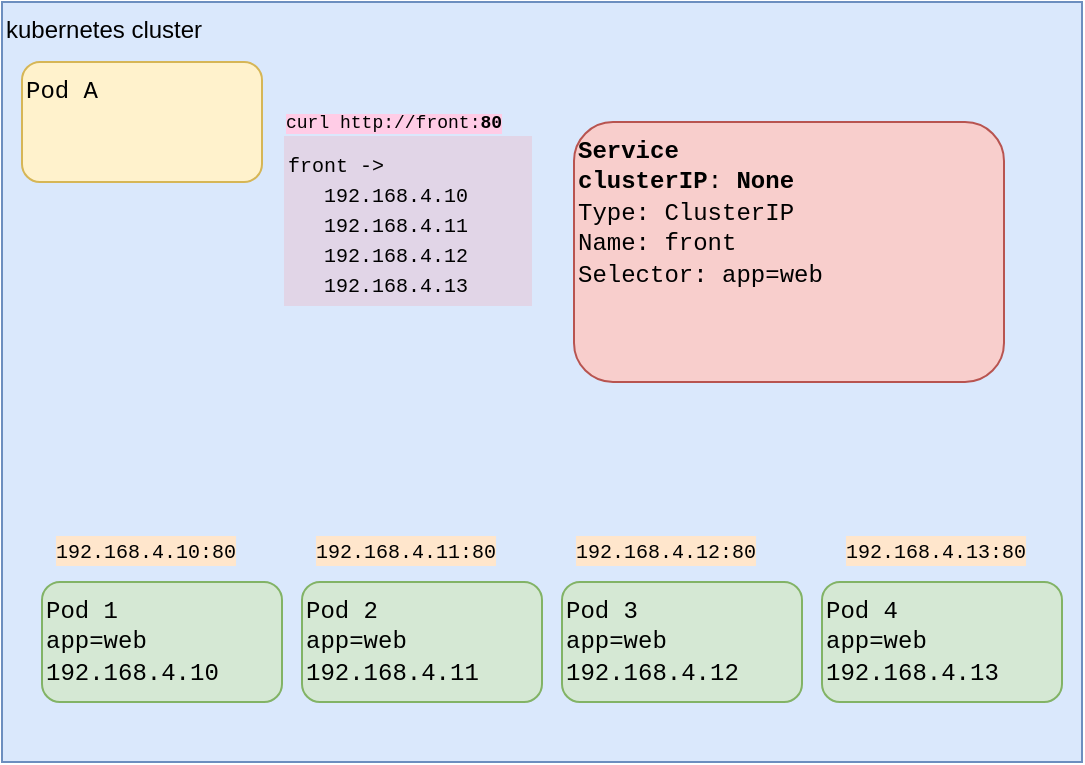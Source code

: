 <mxfile>
    <diagram id="-Y4o4wuvshwQIzuEaOJt" name="Page-1">
        <mxGraphModel dx="715" dy="439" grid="1" gridSize="10" guides="1" tooltips="1" connect="1" arrows="1" fold="1" page="1" pageScale="1" pageWidth="827" pageHeight="1169" math="0" shadow="0">
            <root>
                <mxCell id="0"/>
                <mxCell id="1" parent="0"/>
                <mxCell id="t0vAwRHH_Trr7EYfrA9h-9" value="kubernetes cluster" style="rounded=0;whiteSpace=wrap;html=1;fillColor=#dae8fc;strokeColor=#6c8ebf;align=left;verticalAlign=top;" parent="1" vertex="1">
                    <mxGeometry x="20" y="210" width="540" height="380" as="geometry"/>
                </mxCell>
                <mxCell id="3" value="&lt;font face=&quot;Courier New&quot;&gt;Pod A&lt;/font&gt;" style="rounded=1;whiteSpace=wrap;html=1;fillColor=#fff2cc;strokeColor=#d6b656;align=left;verticalAlign=top;" parent="1" vertex="1">
                    <mxGeometry x="30" y="240" width="120" height="60" as="geometry"/>
                </mxCell>
                <mxCell id="4" value="&lt;font face=&quot;Courier New&quot;&gt;&lt;b&gt;Service&lt;br&gt;clusterIP&lt;/b&gt;: &lt;b&gt;None&lt;/b&gt;&lt;br&gt;Type: ClusterIP&lt;br&gt;Name: front&lt;br&gt;Selector: app=web&lt;/font&gt;" style="rounded=1;whiteSpace=wrap;html=1;fillColor=#f8cecc;strokeColor=#b85450;align=left;verticalAlign=top;" parent="1" vertex="1">
                    <mxGeometry x="306" y="270" width="215" height="130" as="geometry"/>
                </mxCell>
                <mxCell id="5" value="&lt;font face=&quot;Courier New&quot;&gt;Pod 1&lt;br&gt;app=web&lt;br&gt;192.168.4.10&lt;br&gt;&lt;/font&gt;" style="rounded=1;whiteSpace=wrap;html=1;fillColor=#d5e8d4;strokeColor=#82b366;align=left;verticalAlign=top;" parent="1" vertex="1">
                    <mxGeometry x="40" y="500" width="120" height="60" as="geometry"/>
                </mxCell>
                <mxCell id="6" value="&lt;font face=&quot;Courier New&quot;&gt;Pod 2&lt;br&gt;&lt;/font&gt;&lt;span style=&quot;font-family: &amp;#34;courier new&amp;#34;&quot;&gt;app=web&lt;/span&gt;&lt;br style=&quot;font-family: &amp;#34;courier new&amp;#34;&quot;&gt;&lt;span style=&quot;font-family: &amp;#34;courier new&amp;#34;&quot;&gt;192.168.4.11&lt;/span&gt;&lt;font face=&quot;Courier New&quot;&gt;&lt;br&gt;&lt;/font&gt;" style="rounded=1;whiteSpace=wrap;html=1;fillColor=#d5e8d4;strokeColor=#82b366;align=left;verticalAlign=top;" parent="1" vertex="1">
                    <mxGeometry x="170" y="500" width="120" height="60" as="geometry"/>
                </mxCell>
                <mxCell id="7" value="&lt;font face=&quot;Courier New&quot;&gt;Pod 3&lt;br&gt;&lt;/font&gt;&lt;span style=&quot;font-family: &amp;#34;courier new&amp;#34;&quot;&gt;app=web&lt;/span&gt;&lt;br style=&quot;font-family: &amp;#34;courier new&amp;#34;&quot;&gt;&lt;span style=&quot;font-family: &amp;#34;courier new&amp;#34;&quot;&gt;192.168.4.12&lt;/span&gt;&lt;font face=&quot;Courier New&quot;&gt;&lt;br&gt;&lt;/font&gt;" style="rounded=1;whiteSpace=wrap;html=1;fillColor=#d5e8d4;strokeColor=#82b366;align=left;verticalAlign=top;" parent="1" vertex="1">
                    <mxGeometry x="300" y="500" width="120" height="60" as="geometry"/>
                </mxCell>
                <mxCell id="8" value="&lt;font face=&quot;Courier New&quot;&gt;Pod 4&lt;br&gt;&lt;/font&gt;&lt;span style=&quot;font-family: &amp;#34;courier new&amp;#34;&quot;&gt;app=web&lt;/span&gt;&lt;br style=&quot;font-family: &amp;#34;courier new&amp;#34;&quot;&gt;&lt;span style=&quot;font-family: &amp;#34;courier new&amp;#34;&quot;&gt;192.168.4.13&lt;/span&gt;&lt;font face=&quot;Courier New&quot;&gt;&lt;br&gt;&lt;/font&gt;" style="rounded=1;whiteSpace=wrap;html=1;fillColor=#d5e8d4;strokeColor=#82b366;align=left;verticalAlign=top;" parent="1" vertex="1">
                    <mxGeometry x="430" y="500" width="120" height="60" as="geometry"/>
                </mxCell>
                <mxCell id="22" value="&lt;span style=&quot;color: rgb(0, 0, 0); font-family: &amp;quot;courier new&amp;quot;; font-style: normal; font-weight: 400; letter-spacing: normal; text-align: left; text-indent: 0px; text-transform: none; word-spacing: 0px; display: inline; float: none;&quot;&gt;&lt;font style=&quot;font-size: 10px&quot;&gt;192.168.4.10:80&lt;/font&gt;&lt;/span&gt;" style="text;whiteSpace=wrap;html=1;labelBackgroundColor=#FFE6CC;" parent="1" vertex="1">
                    <mxGeometry x="45" y="470" width="110" height="30" as="geometry"/>
                </mxCell>
                <mxCell id="23" value="&lt;span style=&quot;color: rgb(0, 0, 0); font-family: &amp;quot;courier new&amp;quot;; font-style: normal; font-weight: 400; letter-spacing: normal; text-align: left; text-indent: 0px; text-transform: none; word-spacing: 0px; display: inline; float: none;&quot;&gt;&lt;font style=&quot;font-size: 10px&quot;&gt;192.168.4.11:80&lt;/font&gt;&lt;/span&gt;" style="text;whiteSpace=wrap;html=1;labelBackgroundColor=#FFE6CC;" parent="1" vertex="1">
                    <mxGeometry x="175" y="470" width="110" height="30" as="geometry"/>
                </mxCell>
                <mxCell id="24" value="&lt;span style=&quot;color: rgb(0, 0, 0); font-family: &amp;quot;courier new&amp;quot;; font-style: normal; font-weight: 400; letter-spacing: normal; text-align: left; text-indent: 0px; text-transform: none; word-spacing: 0px; display: inline; float: none;&quot;&gt;&lt;font style=&quot;font-size: 10px&quot;&gt;192.168.4.12:80&lt;/font&gt;&lt;/span&gt;" style="text;whiteSpace=wrap;html=1;labelBackgroundColor=#FFE6CC;" parent="1" vertex="1">
                    <mxGeometry x="305" y="470" width="110" height="30" as="geometry"/>
                </mxCell>
                <mxCell id="25" value="&lt;span style=&quot;color: rgb(0, 0, 0); font-family: &amp;quot;courier new&amp;quot;; font-style: normal; font-weight: 400; letter-spacing: normal; text-align: left; text-indent: 0px; text-transform: none; word-spacing: 0px; display: inline; float: none;&quot;&gt;&lt;font style=&quot;font-size: 10px&quot;&gt;192.168.4.13:80&lt;/font&gt;&lt;/span&gt;" style="text;whiteSpace=wrap;html=1;labelBackgroundColor=#FFE6CC;" parent="1" vertex="1">
                    <mxGeometry x="440" y="470" width="110" height="30" as="geometry"/>
                </mxCell>
                <mxCell id="27" value="&lt;span style=&quot;color: rgb(0 , 0 , 0) ; font-family: &amp;#34;courier new&amp;#34; ; font-size: 9px ; font-style: normal ; font-weight: 400 ; letter-spacing: normal ; text-align: center ; text-indent: 0px ; text-transform: none ; word-spacing: 0px ; background-color: rgb(255 , 204 , 230) ; display: inline ; float: none&quot;&gt;curl http://front:&lt;/span&gt;&lt;span style=&quot;color: rgb(0 , 0 , 0) ; font-family: &amp;#34;courier new&amp;#34; ; font-size: 9px ; font-style: normal ; letter-spacing: normal ; text-align: center ; text-indent: 0px ; text-transform: none ; word-spacing: 0px ; background-color: rgb(255 , 204 , 230) ; display: inline ; float: none&quot;&gt;&lt;b&gt;80&lt;/b&gt;&lt;/span&gt;" style="text;whiteSpace=wrap;html=1;" vertex="1" parent="1">
                    <mxGeometry x="160" y="255" width="140" height="30" as="geometry"/>
                </mxCell>
                <mxCell id="28" value="&lt;font style=&quot;font-size: 10px&quot;&gt;&lt;font face=&quot;Courier New&quot; style=&quot;font-size: 10px&quot;&gt;front -&amp;gt;&amp;nbsp;&lt;br&gt;&amp;nbsp; &amp;nbsp;192.168.4.10&lt;br&gt;&lt;/font&gt;&lt;span style=&quot;font-family: &amp;#34;courier new&amp;#34;&quot;&gt;&amp;nbsp; &amp;nbsp;192.168.4.11&lt;br&gt;&lt;/span&gt;&lt;span style=&quot;font-family: &amp;#34;courier new&amp;#34;&quot;&gt;&amp;nbsp; &amp;nbsp;192.168.4.12&lt;br&gt;&lt;/span&gt;&lt;span style=&quot;font-family: &amp;#34;courier new&amp;#34;&quot;&gt;&amp;nbsp; &amp;nbsp;192.168.4.13&lt;/span&gt;&lt;/font&gt;" style="rounded=0;whiteSpace=wrap;html=1;align=left;verticalAlign=top;fillColor=#e1d5e7;strokeColor=none;" vertex="1" parent="1">
                    <mxGeometry x="161" y="277" width="124" height="85" as="geometry"/>
                </mxCell>
            </root>
        </mxGraphModel>
    </diagram>
</mxfile>
